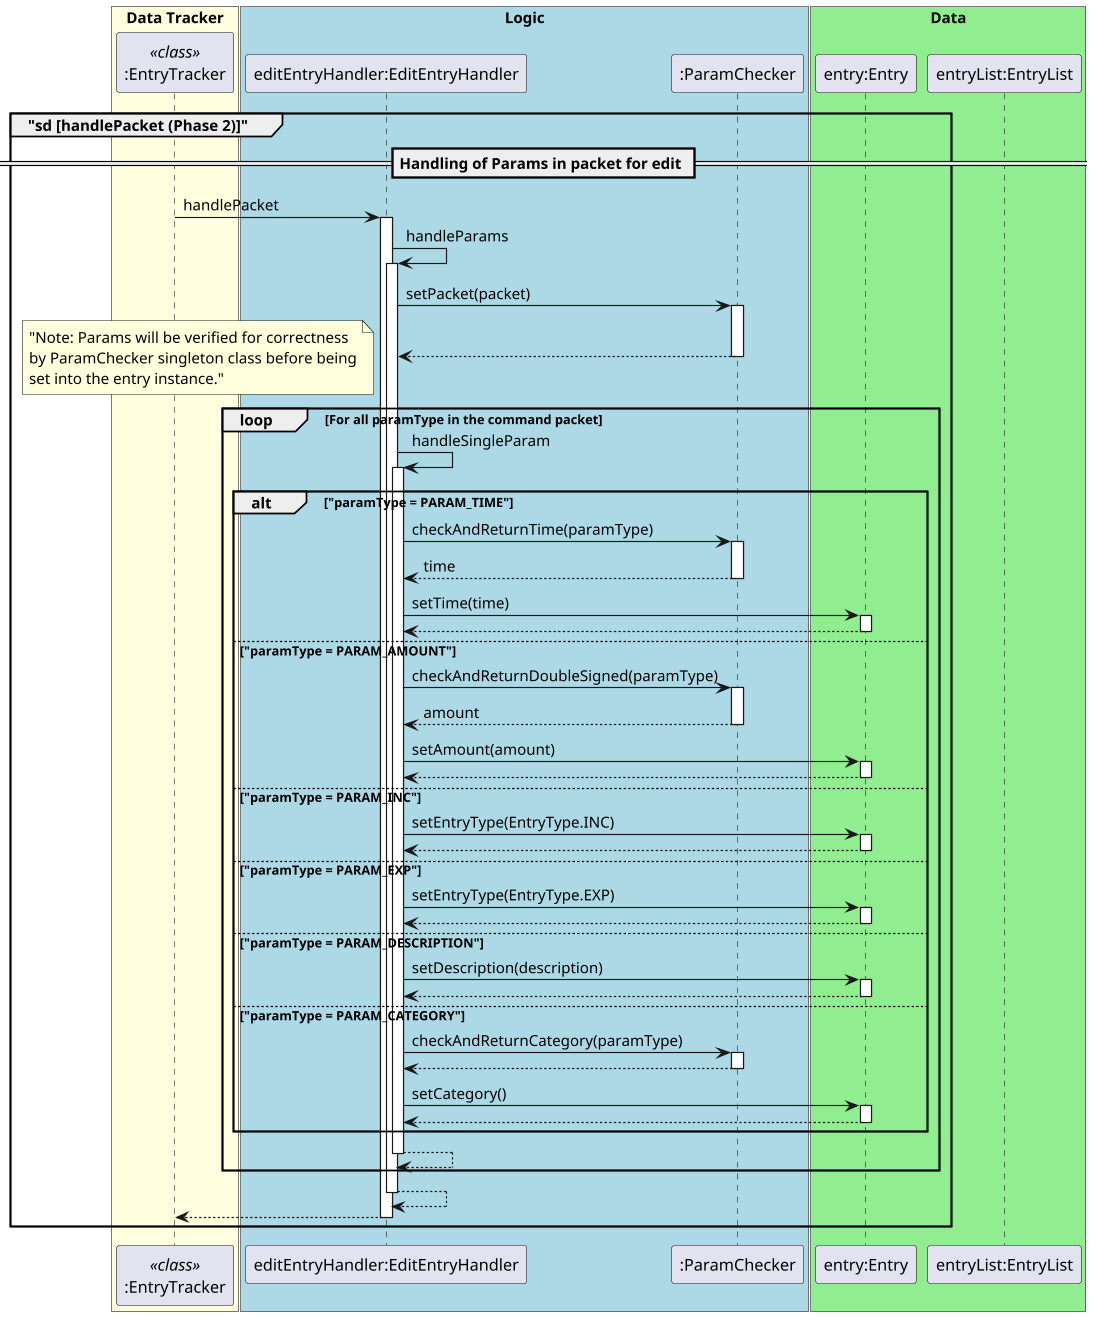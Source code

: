 @startuml
autoactivate on
scale 1094 width
skinparam shadowing false
skinparam sequence {
ActorBorderColor white

ActorBackgroundColor white
ActorFontColor white
ActorFontSize 17
ActorFontName ""
}

box "Data Tracker" #LightYellow
participant ":EntryTracker" as entryTracker <<class>>
endBox

box "Logic" #LightBlue
participant "editEntryHandler:EditEntryHandler"
participant ":ParamChecker"
endBox

box "Data" #LightGreen
participant "entry:Entry"
participant "entryList:EntryList"
endBox
group "sd [handlePacket (Phase 2)]"
        == Handling of Params in packet for edit ==
        entryTracker -> "editEntryHandler:EditEntryHandler" : handlePacket
        "editEntryHandler:EditEntryHandler" -> "editEntryHandler:EditEntryHandler" : handleParams
            "editEntryHandler:EditEntryHandler" -> ":ParamChecker" : setPacket(packet)
            return
            loop For all paramType in the command packet
                note left: "Note: Params will be verified for correctness\nby ParamChecker singleton class before being\nset into the entry instance."
                "editEntryHandler:EditEntryHandler" -> "editEntryHandler:EditEntryHandler" : handleSingleParam
                    alt "paramType = PARAM_TIME"
                        "editEntryHandler:EditEntryHandler" ->":ParamChecker": checkAndReturnTime(paramType)
                        return time
                        "editEntryHandler:EditEntryHandler" -> "entry:Entry" : setTime(time)
                        return
                    else "paramType = PARAM_AMOUNT"
                        "editEntryHandler:EditEntryHandler" ->":ParamChecker": checkAndReturnDoubleSigned(paramType)
                        return amount
                        "editEntryHandler:EditEntryHandler" -> "entry:Entry" : setAmount(amount)
                        return
                    else "paramType = PARAM_INC"
                        "editEntryHandler:EditEntryHandler" -> "entry:Entry" : setEntryType(EntryType.INC)
                        return
                    else "paramType = PARAM_EXP"
                        "editEntryHandler:EditEntryHandler" -> "entry:Entry" : setEntryType(EntryType.EXP)
                        return
                    else "paramType = PARAM_DESCRIPTION"
                        "editEntryHandler:EditEntryHandler" -> "entry:Entry" : setDescription(description)
                        return
                    else "paramType = PARAM_CATEGORY"
                        "editEntryHandler:EditEntryHandler" ->":ParamChecker": checkAndReturnCategory(paramType)
                        return
                        "editEntryHandler:EditEntryHandler" -> "entry:Entry" : setCategory()
                        return
                    end
                return
            end
        return
        return
end



@enduml